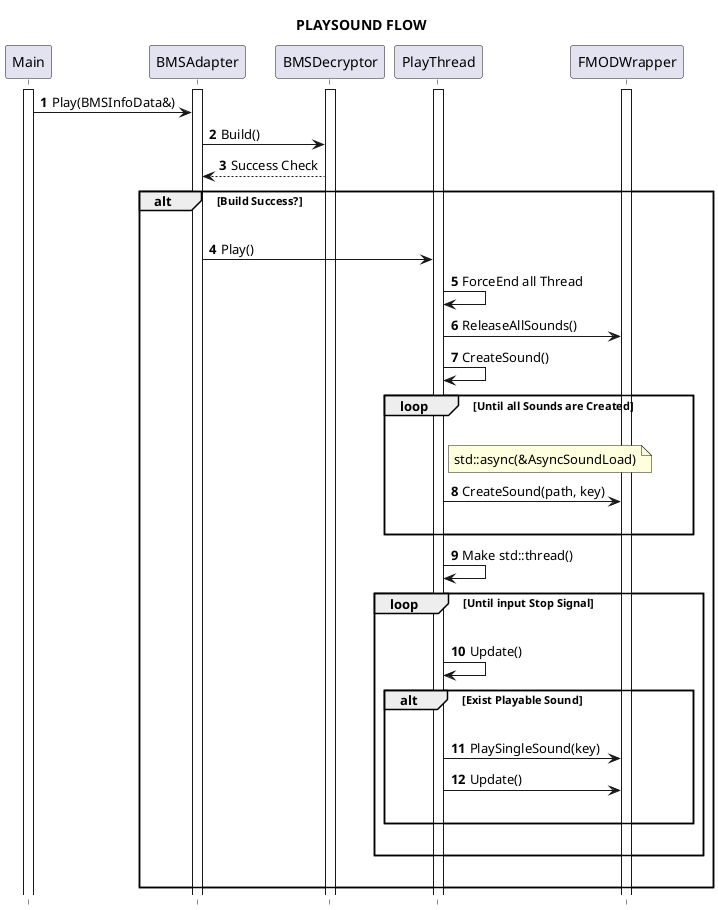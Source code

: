
@startuml decrypt_play_sequence
title PLAYSOUND FLOW
autonumber
hide footbox

activate Main
activate BMSAdapter
activate BMSDecryptor
activate PlayThread
activate FMODWrapper
Main -> BMSAdapter : Play(BMSInfoData&)
BMSAdapter -> BMSDecryptor : Build()
BMSAdapter <-- BMSDecryptor : Success Check
alt Build Success?
    |||
    BMSAdapter -> PlayThread : Play()
    PlayThread -> PlayThread : ForceEnd all Thread
    PlayThread -> FMODWrapper : ReleaseAllSounds()
    PlayThread -> PlayThread : CreateSound()
    loop Until all Sounds are Created
        |||
        note right of PlayThread: std::async(&AsyncSoundLoad)
        PlayThread -> FMODWrapper : CreateSound(path, key)
        |||
    end
    PlayThread -> PlayThread : Make std::thread()
    loop Until input Stop Signal
        |||
        PlayThread -> PlayThread : Update()
        alt Exist Playable Sound
            |||
            PlayThread -> FMODWrapper : PlaySingleSound(key)
            PlayThread -> FMODWrapper : Update()
            |||
        end
        |||
    end
    |||
end
@enduml